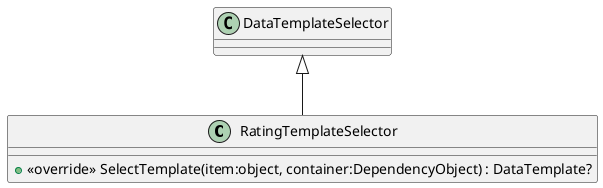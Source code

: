 @startuml
class RatingTemplateSelector {
    + <<override>> SelectTemplate(item:object, container:DependencyObject) : DataTemplate?
}
DataTemplateSelector <|-- RatingTemplateSelector
@enduml
